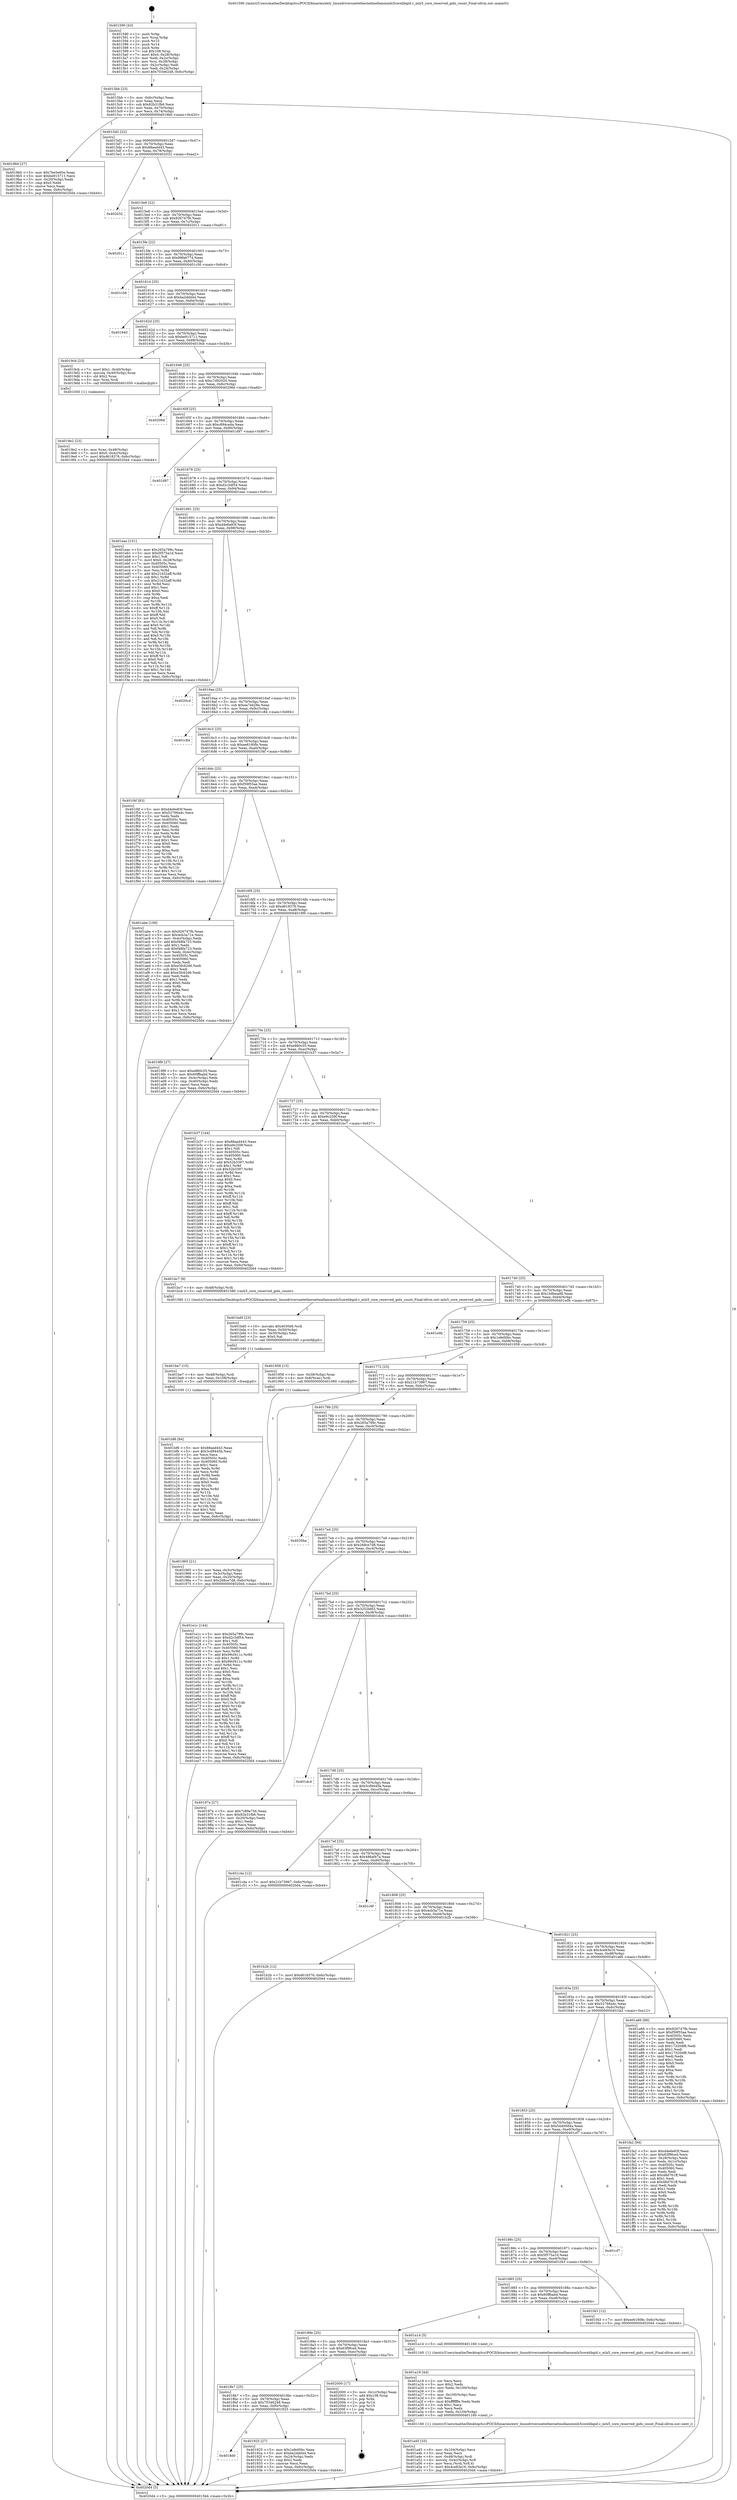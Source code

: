 digraph "0x401590" {
  label = "0x401590 (/mnt/c/Users/mathe/Desktop/tcc/POCII/binaries/extr_linuxdriversnetethernetmellanoxmlx5corelibgid.c_mlx5_core_reserved_gids_count_Final-ollvm.out::main(0))"
  labelloc = "t"
  node[shape=record]

  Entry [label="",width=0.3,height=0.3,shape=circle,fillcolor=black,style=filled]
  "0x4015bb" [label="{
     0x4015bb [23]\l
     | [instrs]\l
     &nbsp;&nbsp;0x4015bb \<+3\>: mov -0x6c(%rbp),%eax\l
     &nbsp;&nbsp;0x4015be \<+2\>: mov %eax,%ecx\l
     &nbsp;&nbsp;0x4015c0 \<+6\>: sub $0x82b31fb6,%ecx\l
     &nbsp;&nbsp;0x4015c6 \<+3\>: mov %eax,-0x70(%rbp)\l
     &nbsp;&nbsp;0x4015c9 \<+3\>: mov %ecx,-0x74(%rbp)\l
     &nbsp;&nbsp;0x4015cc \<+6\>: je 00000000004019b0 \<main+0x420\>\l
  }"]
  "0x4019b0" [label="{
     0x4019b0 [27]\l
     | [instrs]\l
     &nbsp;&nbsp;0x4019b0 \<+5\>: mov $0x7be5e65e,%eax\l
     &nbsp;&nbsp;0x4019b5 \<+5\>: mov $0xbe915711,%ecx\l
     &nbsp;&nbsp;0x4019ba \<+3\>: mov -0x20(%rbp),%edx\l
     &nbsp;&nbsp;0x4019bd \<+3\>: cmp $0x0,%edx\l
     &nbsp;&nbsp;0x4019c0 \<+3\>: cmove %ecx,%eax\l
     &nbsp;&nbsp;0x4019c3 \<+3\>: mov %eax,-0x6c(%rbp)\l
     &nbsp;&nbsp;0x4019c6 \<+5\>: jmp 00000000004020d4 \<main+0xb44\>\l
  }"]
  "0x4015d2" [label="{
     0x4015d2 [22]\l
     | [instrs]\l
     &nbsp;&nbsp;0x4015d2 \<+5\>: jmp 00000000004015d7 \<main+0x47\>\l
     &nbsp;&nbsp;0x4015d7 \<+3\>: mov -0x70(%rbp),%eax\l
     &nbsp;&nbsp;0x4015da \<+5\>: sub $0x88aed443,%eax\l
     &nbsp;&nbsp;0x4015df \<+3\>: mov %eax,-0x78(%rbp)\l
     &nbsp;&nbsp;0x4015e2 \<+6\>: je 0000000000402032 \<main+0xaa2\>\l
  }"]
  Exit [label="",width=0.3,height=0.3,shape=circle,fillcolor=black,style=filled,peripheries=2]
  "0x402032" [label="{
     0x402032\l
  }", style=dashed]
  "0x4015e8" [label="{
     0x4015e8 [22]\l
     | [instrs]\l
     &nbsp;&nbsp;0x4015e8 \<+5\>: jmp 00000000004015ed \<main+0x5d\>\l
     &nbsp;&nbsp;0x4015ed \<+3\>: mov -0x70(%rbp),%eax\l
     &nbsp;&nbsp;0x4015f0 \<+5\>: sub $0x926747fb,%eax\l
     &nbsp;&nbsp;0x4015f5 \<+3\>: mov %eax,-0x7c(%rbp)\l
     &nbsp;&nbsp;0x4015f8 \<+6\>: je 0000000000402011 \<main+0xa81\>\l
  }"]
  "0x401bf6" [label="{
     0x401bf6 [84]\l
     | [instrs]\l
     &nbsp;&nbsp;0x401bf6 \<+5\>: mov $0x88aed443,%eax\l
     &nbsp;&nbsp;0x401bfb \<+5\>: mov $0x3cd9445b,%esi\l
     &nbsp;&nbsp;0x401c00 \<+2\>: xor %ecx,%ecx\l
     &nbsp;&nbsp;0x401c02 \<+7\>: mov 0x40505c,%edx\l
     &nbsp;&nbsp;0x401c09 \<+8\>: mov 0x405060,%r8d\l
     &nbsp;&nbsp;0x401c11 \<+3\>: sub $0x1,%ecx\l
     &nbsp;&nbsp;0x401c14 \<+3\>: mov %edx,%r9d\l
     &nbsp;&nbsp;0x401c17 \<+3\>: add %ecx,%r9d\l
     &nbsp;&nbsp;0x401c1a \<+4\>: imul %r9d,%edx\l
     &nbsp;&nbsp;0x401c1e \<+3\>: and $0x1,%edx\l
     &nbsp;&nbsp;0x401c21 \<+3\>: cmp $0x0,%edx\l
     &nbsp;&nbsp;0x401c24 \<+4\>: sete %r10b\l
     &nbsp;&nbsp;0x401c28 \<+4\>: cmp $0xa,%r8d\l
     &nbsp;&nbsp;0x401c2c \<+4\>: setl %r11b\l
     &nbsp;&nbsp;0x401c30 \<+3\>: mov %r10b,%bl\l
     &nbsp;&nbsp;0x401c33 \<+3\>: and %r11b,%bl\l
     &nbsp;&nbsp;0x401c36 \<+3\>: xor %r11b,%r10b\l
     &nbsp;&nbsp;0x401c39 \<+3\>: or %r10b,%bl\l
     &nbsp;&nbsp;0x401c3c \<+3\>: test $0x1,%bl\l
     &nbsp;&nbsp;0x401c3f \<+3\>: cmovne %esi,%eax\l
     &nbsp;&nbsp;0x401c42 \<+3\>: mov %eax,-0x6c(%rbp)\l
     &nbsp;&nbsp;0x401c45 \<+5\>: jmp 00000000004020d4 \<main+0xb44\>\l
  }"]
  "0x402011" [label="{
     0x402011\l
  }", style=dashed]
  "0x4015fe" [label="{
     0x4015fe [22]\l
     | [instrs]\l
     &nbsp;&nbsp;0x4015fe \<+5\>: jmp 0000000000401603 \<main+0x73\>\l
     &nbsp;&nbsp;0x401603 \<+3\>: mov -0x70(%rbp),%eax\l
     &nbsp;&nbsp;0x401606 \<+5\>: sub $0x99fa6774,%eax\l
     &nbsp;&nbsp;0x40160b \<+3\>: mov %eax,-0x80(%rbp)\l
     &nbsp;&nbsp;0x40160e \<+6\>: je 0000000000401c56 \<main+0x6c6\>\l
  }"]
  "0x401be7" [label="{
     0x401be7 [15]\l
     | [instrs]\l
     &nbsp;&nbsp;0x401be7 \<+4\>: mov -0x48(%rbp),%rdi\l
     &nbsp;&nbsp;0x401beb \<+6\>: mov %eax,-0x108(%rbp)\l
     &nbsp;&nbsp;0x401bf1 \<+5\>: call 0000000000401030 \<free@plt\>\l
     | [calls]\l
     &nbsp;&nbsp;0x401030 \{1\} (unknown)\l
  }"]
  "0x401c56" [label="{
     0x401c56\l
  }", style=dashed]
  "0x401614" [label="{
     0x401614 [25]\l
     | [instrs]\l
     &nbsp;&nbsp;0x401614 \<+5\>: jmp 0000000000401619 \<main+0x89\>\l
     &nbsp;&nbsp;0x401619 \<+3\>: mov -0x70(%rbp),%eax\l
     &nbsp;&nbsp;0x40161c \<+5\>: sub $0xba2ddd44,%eax\l
     &nbsp;&nbsp;0x401621 \<+6\>: mov %eax,-0x84(%rbp)\l
     &nbsp;&nbsp;0x401627 \<+6\>: je 0000000000401940 \<main+0x3b0\>\l
  }"]
  "0x401bd0" [label="{
     0x401bd0 [23]\l
     | [instrs]\l
     &nbsp;&nbsp;0x401bd0 \<+10\>: movabs $0x4030d6,%rdi\l
     &nbsp;&nbsp;0x401bda \<+3\>: mov %eax,-0x50(%rbp)\l
     &nbsp;&nbsp;0x401bdd \<+3\>: mov -0x50(%rbp),%esi\l
     &nbsp;&nbsp;0x401be0 \<+2\>: mov $0x0,%al\l
     &nbsp;&nbsp;0x401be2 \<+5\>: call 0000000000401040 \<printf@plt\>\l
     | [calls]\l
     &nbsp;&nbsp;0x401040 \{1\} (unknown)\l
  }"]
  "0x401940" [label="{
     0x401940\l
  }", style=dashed]
  "0x40162d" [label="{
     0x40162d [25]\l
     | [instrs]\l
     &nbsp;&nbsp;0x40162d \<+5\>: jmp 0000000000401632 \<main+0xa2\>\l
     &nbsp;&nbsp;0x401632 \<+3\>: mov -0x70(%rbp),%eax\l
     &nbsp;&nbsp;0x401635 \<+5\>: sub $0xbe915711,%eax\l
     &nbsp;&nbsp;0x40163a \<+6\>: mov %eax,-0x88(%rbp)\l
     &nbsp;&nbsp;0x401640 \<+6\>: je 00000000004019cb \<main+0x43b\>\l
  }"]
  "0x401a45" [label="{
     0x401a45 [33]\l
     | [instrs]\l
     &nbsp;&nbsp;0x401a45 \<+6\>: mov -0x104(%rbp),%ecx\l
     &nbsp;&nbsp;0x401a4b \<+3\>: imul %eax,%ecx\l
     &nbsp;&nbsp;0x401a4e \<+4\>: mov -0x48(%rbp),%rdi\l
     &nbsp;&nbsp;0x401a52 \<+4\>: movslq -0x4c(%rbp),%r8\l
     &nbsp;&nbsp;0x401a56 \<+4\>: mov %ecx,(%rdi,%r8,4)\l
     &nbsp;&nbsp;0x401a5a \<+7\>: movl $0x4ce83e16,-0x6c(%rbp)\l
     &nbsp;&nbsp;0x401a61 \<+5\>: jmp 00000000004020d4 \<main+0xb44\>\l
  }"]
  "0x4019cb" [label="{
     0x4019cb [23]\l
     | [instrs]\l
     &nbsp;&nbsp;0x4019cb \<+7\>: movl $0x1,-0x40(%rbp)\l
     &nbsp;&nbsp;0x4019d2 \<+4\>: movslq -0x40(%rbp),%rax\l
     &nbsp;&nbsp;0x4019d6 \<+4\>: shl $0x2,%rax\l
     &nbsp;&nbsp;0x4019da \<+3\>: mov %rax,%rdi\l
     &nbsp;&nbsp;0x4019dd \<+5\>: call 0000000000401050 \<malloc@plt\>\l
     | [calls]\l
     &nbsp;&nbsp;0x401050 \{1\} (unknown)\l
  }"]
  "0x401646" [label="{
     0x401646 [25]\l
     | [instrs]\l
     &nbsp;&nbsp;0x401646 \<+5\>: jmp 000000000040164b \<main+0xbb\>\l
     &nbsp;&nbsp;0x40164b \<+3\>: mov -0x70(%rbp),%eax\l
     &nbsp;&nbsp;0x40164e \<+5\>: sub $0xc7d92020,%eax\l
     &nbsp;&nbsp;0x401653 \<+6\>: mov %eax,-0x8c(%rbp)\l
     &nbsp;&nbsp;0x401659 \<+6\>: je 000000000040206d \<main+0xadd\>\l
  }"]
  "0x401a19" [label="{
     0x401a19 [44]\l
     | [instrs]\l
     &nbsp;&nbsp;0x401a19 \<+2\>: xor %ecx,%ecx\l
     &nbsp;&nbsp;0x401a1b \<+5\>: mov $0x2,%edx\l
     &nbsp;&nbsp;0x401a20 \<+6\>: mov %edx,-0x100(%rbp)\l
     &nbsp;&nbsp;0x401a26 \<+1\>: cltd\l
     &nbsp;&nbsp;0x401a27 \<+6\>: mov -0x100(%rbp),%esi\l
     &nbsp;&nbsp;0x401a2d \<+2\>: idiv %esi\l
     &nbsp;&nbsp;0x401a2f \<+6\>: imul $0xfffffffe,%edx,%edx\l
     &nbsp;&nbsp;0x401a35 \<+3\>: sub $0x1,%ecx\l
     &nbsp;&nbsp;0x401a38 \<+2\>: sub %ecx,%edx\l
     &nbsp;&nbsp;0x401a3a \<+6\>: mov %edx,-0x104(%rbp)\l
     &nbsp;&nbsp;0x401a40 \<+5\>: call 0000000000401160 \<next_i\>\l
     | [calls]\l
     &nbsp;&nbsp;0x401160 \{1\} (/mnt/c/Users/mathe/Desktop/tcc/POCII/binaries/extr_linuxdriversnetethernetmellanoxmlx5corelibgid.c_mlx5_core_reserved_gids_count_Final-ollvm.out::next_i)\l
  }"]
  "0x40206d" [label="{
     0x40206d\l
  }", style=dashed]
  "0x40165f" [label="{
     0x40165f [25]\l
     | [instrs]\l
     &nbsp;&nbsp;0x40165f \<+5\>: jmp 0000000000401664 \<main+0xd4\>\l
     &nbsp;&nbsp;0x401664 \<+3\>: mov -0x70(%rbp),%eax\l
     &nbsp;&nbsp;0x401667 \<+5\>: sub $0xc894ca4a,%eax\l
     &nbsp;&nbsp;0x40166c \<+6\>: mov %eax,-0x90(%rbp)\l
     &nbsp;&nbsp;0x401672 \<+6\>: je 0000000000401d97 \<main+0x807\>\l
  }"]
  "0x4019e2" [label="{
     0x4019e2 [23]\l
     | [instrs]\l
     &nbsp;&nbsp;0x4019e2 \<+4\>: mov %rax,-0x48(%rbp)\l
     &nbsp;&nbsp;0x4019e6 \<+7\>: movl $0x0,-0x4c(%rbp)\l
     &nbsp;&nbsp;0x4019ed \<+7\>: movl $0xd618376,-0x6c(%rbp)\l
     &nbsp;&nbsp;0x4019f4 \<+5\>: jmp 00000000004020d4 \<main+0xb44\>\l
  }"]
  "0x401d97" [label="{
     0x401d97\l
  }", style=dashed]
  "0x401678" [label="{
     0x401678 [25]\l
     | [instrs]\l
     &nbsp;&nbsp;0x401678 \<+5\>: jmp 000000000040167d \<main+0xed\>\l
     &nbsp;&nbsp;0x40167d \<+3\>: mov -0x70(%rbp),%eax\l
     &nbsp;&nbsp;0x401680 \<+5\>: sub $0xd2c3df54,%eax\l
     &nbsp;&nbsp;0x401685 \<+6\>: mov %eax,-0x94(%rbp)\l
     &nbsp;&nbsp;0x40168b \<+6\>: je 0000000000401eac \<main+0x91c\>\l
  }"]
  "0x401965" [label="{
     0x401965 [21]\l
     | [instrs]\l
     &nbsp;&nbsp;0x401965 \<+3\>: mov %eax,-0x3c(%rbp)\l
     &nbsp;&nbsp;0x401968 \<+3\>: mov -0x3c(%rbp),%eax\l
     &nbsp;&nbsp;0x40196b \<+3\>: mov %eax,-0x20(%rbp)\l
     &nbsp;&nbsp;0x40196e \<+7\>: movl $0x268ce7d8,-0x6c(%rbp)\l
     &nbsp;&nbsp;0x401975 \<+5\>: jmp 00000000004020d4 \<main+0xb44\>\l
  }"]
  "0x401eac" [label="{
     0x401eac [151]\l
     | [instrs]\l
     &nbsp;&nbsp;0x401eac \<+5\>: mov $0x265a799c,%eax\l
     &nbsp;&nbsp;0x401eb1 \<+5\>: mov $0x5f575a1d,%ecx\l
     &nbsp;&nbsp;0x401eb6 \<+2\>: mov $0x1,%dl\l
     &nbsp;&nbsp;0x401eb8 \<+7\>: movl $0x0,-0x28(%rbp)\l
     &nbsp;&nbsp;0x401ebf \<+7\>: mov 0x40505c,%esi\l
     &nbsp;&nbsp;0x401ec6 \<+7\>: mov 0x405060,%edi\l
     &nbsp;&nbsp;0x401ecd \<+3\>: mov %esi,%r8d\l
     &nbsp;&nbsp;0x401ed0 \<+7\>: add $0x21d32aff,%r8d\l
     &nbsp;&nbsp;0x401ed7 \<+4\>: sub $0x1,%r8d\l
     &nbsp;&nbsp;0x401edb \<+7\>: sub $0x21d32aff,%r8d\l
     &nbsp;&nbsp;0x401ee2 \<+4\>: imul %r8d,%esi\l
     &nbsp;&nbsp;0x401ee6 \<+3\>: and $0x1,%esi\l
     &nbsp;&nbsp;0x401ee9 \<+3\>: cmp $0x0,%esi\l
     &nbsp;&nbsp;0x401eec \<+4\>: sete %r9b\l
     &nbsp;&nbsp;0x401ef0 \<+3\>: cmp $0xa,%edi\l
     &nbsp;&nbsp;0x401ef3 \<+4\>: setl %r10b\l
     &nbsp;&nbsp;0x401ef7 \<+3\>: mov %r9b,%r11b\l
     &nbsp;&nbsp;0x401efa \<+4\>: xor $0xff,%r11b\l
     &nbsp;&nbsp;0x401efe \<+3\>: mov %r10b,%bl\l
     &nbsp;&nbsp;0x401f01 \<+3\>: xor $0xff,%bl\l
     &nbsp;&nbsp;0x401f04 \<+3\>: xor $0x0,%dl\l
     &nbsp;&nbsp;0x401f07 \<+3\>: mov %r11b,%r14b\l
     &nbsp;&nbsp;0x401f0a \<+4\>: and $0x0,%r14b\l
     &nbsp;&nbsp;0x401f0e \<+3\>: and %dl,%r9b\l
     &nbsp;&nbsp;0x401f11 \<+3\>: mov %bl,%r15b\l
     &nbsp;&nbsp;0x401f14 \<+4\>: and $0x0,%r15b\l
     &nbsp;&nbsp;0x401f18 \<+3\>: and %dl,%r10b\l
     &nbsp;&nbsp;0x401f1b \<+3\>: or %r9b,%r14b\l
     &nbsp;&nbsp;0x401f1e \<+3\>: or %r10b,%r15b\l
     &nbsp;&nbsp;0x401f21 \<+3\>: xor %r15b,%r14b\l
     &nbsp;&nbsp;0x401f24 \<+3\>: or %bl,%r11b\l
     &nbsp;&nbsp;0x401f27 \<+4\>: xor $0xff,%r11b\l
     &nbsp;&nbsp;0x401f2b \<+3\>: or $0x0,%dl\l
     &nbsp;&nbsp;0x401f2e \<+3\>: and %dl,%r11b\l
     &nbsp;&nbsp;0x401f31 \<+3\>: or %r11b,%r14b\l
     &nbsp;&nbsp;0x401f34 \<+4\>: test $0x1,%r14b\l
     &nbsp;&nbsp;0x401f38 \<+3\>: cmovne %ecx,%eax\l
     &nbsp;&nbsp;0x401f3b \<+3\>: mov %eax,-0x6c(%rbp)\l
     &nbsp;&nbsp;0x401f3e \<+5\>: jmp 00000000004020d4 \<main+0xb44\>\l
  }"]
  "0x401691" [label="{
     0x401691 [25]\l
     | [instrs]\l
     &nbsp;&nbsp;0x401691 \<+5\>: jmp 0000000000401696 \<main+0x106\>\l
     &nbsp;&nbsp;0x401696 \<+3\>: mov -0x70(%rbp),%eax\l
     &nbsp;&nbsp;0x401699 \<+5\>: sub $0xd4e6e83f,%eax\l
     &nbsp;&nbsp;0x40169e \<+6\>: mov %eax,-0x98(%rbp)\l
     &nbsp;&nbsp;0x4016a4 \<+6\>: je 00000000004020cd \<main+0xb3d\>\l
  }"]
  "0x401590" [label="{
     0x401590 [43]\l
     | [instrs]\l
     &nbsp;&nbsp;0x401590 \<+1\>: push %rbp\l
     &nbsp;&nbsp;0x401591 \<+3\>: mov %rsp,%rbp\l
     &nbsp;&nbsp;0x401594 \<+2\>: push %r15\l
     &nbsp;&nbsp;0x401596 \<+2\>: push %r14\l
     &nbsp;&nbsp;0x401598 \<+1\>: push %rbx\l
     &nbsp;&nbsp;0x401599 \<+7\>: sub $0x108,%rsp\l
     &nbsp;&nbsp;0x4015a0 \<+7\>: movl $0x0,-0x28(%rbp)\l
     &nbsp;&nbsp;0x4015a7 \<+3\>: mov %edi,-0x2c(%rbp)\l
     &nbsp;&nbsp;0x4015aa \<+4\>: mov %rsi,-0x38(%rbp)\l
     &nbsp;&nbsp;0x4015ae \<+3\>: mov -0x2c(%rbp),%edi\l
     &nbsp;&nbsp;0x4015b1 \<+3\>: mov %edi,-0x24(%rbp)\l
     &nbsp;&nbsp;0x4015b4 \<+7\>: movl $0x70346248,-0x6c(%rbp)\l
  }"]
  "0x4020cd" [label="{
     0x4020cd\l
  }", style=dashed]
  "0x4016aa" [label="{
     0x4016aa [25]\l
     | [instrs]\l
     &nbsp;&nbsp;0x4016aa \<+5\>: jmp 00000000004016af \<main+0x11f\>\l
     &nbsp;&nbsp;0x4016af \<+3\>: mov -0x70(%rbp),%eax\l
     &nbsp;&nbsp;0x4016b2 \<+5\>: sub $0xea7eb28e,%eax\l
     &nbsp;&nbsp;0x4016b7 \<+6\>: mov %eax,-0x9c(%rbp)\l
     &nbsp;&nbsp;0x4016bd \<+6\>: je 0000000000401c84 \<main+0x6f4\>\l
  }"]
  "0x4020d4" [label="{
     0x4020d4 [5]\l
     | [instrs]\l
     &nbsp;&nbsp;0x4020d4 \<+5\>: jmp 00000000004015bb \<main+0x2b\>\l
  }"]
  "0x401c84" [label="{
     0x401c84\l
  }", style=dashed]
  "0x4016c3" [label="{
     0x4016c3 [25]\l
     | [instrs]\l
     &nbsp;&nbsp;0x4016c3 \<+5\>: jmp 00000000004016c8 \<main+0x138\>\l
     &nbsp;&nbsp;0x4016c8 \<+3\>: mov -0x70(%rbp),%eax\l
     &nbsp;&nbsp;0x4016cb \<+5\>: sub $0xee6180fe,%eax\l
     &nbsp;&nbsp;0x4016d0 \<+6\>: mov %eax,-0xa0(%rbp)\l
     &nbsp;&nbsp;0x4016d6 \<+6\>: je 0000000000401f4f \<main+0x9bf\>\l
  }"]
  "0x4018d0" [label="{
     0x4018d0\l
  }", style=dashed]
  "0x401f4f" [label="{
     0x401f4f [83]\l
     | [instrs]\l
     &nbsp;&nbsp;0x401f4f \<+5\>: mov $0xd4e6e83f,%eax\l
     &nbsp;&nbsp;0x401f54 \<+5\>: mov $0x52766a4c,%ecx\l
     &nbsp;&nbsp;0x401f59 \<+2\>: xor %edx,%edx\l
     &nbsp;&nbsp;0x401f5b \<+7\>: mov 0x40505c,%esi\l
     &nbsp;&nbsp;0x401f62 \<+7\>: mov 0x405060,%edi\l
     &nbsp;&nbsp;0x401f69 \<+3\>: sub $0x1,%edx\l
     &nbsp;&nbsp;0x401f6c \<+3\>: mov %esi,%r8d\l
     &nbsp;&nbsp;0x401f6f \<+3\>: add %edx,%r8d\l
     &nbsp;&nbsp;0x401f72 \<+4\>: imul %r8d,%esi\l
     &nbsp;&nbsp;0x401f76 \<+3\>: and $0x1,%esi\l
     &nbsp;&nbsp;0x401f79 \<+3\>: cmp $0x0,%esi\l
     &nbsp;&nbsp;0x401f7c \<+4\>: sete %r9b\l
     &nbsp;&nbsp;0x401f80 \<+3\>: cmp $0xa,%edi\l
     &nbsp;&nbsp;0x401f83 \<+4\>: setl %r10b\l
     &nbsp;&nbsp;0x401f87 \<+3\>: mov %r9b,%r11b\l
     &nbsp;&nbsp;0x401f8a \<+3\>: and %r10b,%r11b\l
     &nbsp;&nbsp;0x401f8d \<+3\>: xor %r10b,%r9b\l
     &nbsp;&nbsp;0x401f90 \<+3\>: or %r9b,%r11b\l
     &nbsp;&nbsp;0x401f93 \<+4\>: test $0x1,%r11b\l
     &nbsp;&nbsp;0x401f97 \<+3\>: cmovne %ecx,%eax\l
     &nbsp;&nbsp;0x401f9a \<+3\>: mov %eax,-0x6c(%rbp)\l
     &nbsp;&nbsp;0x401f9d \<+5\>: jmp 00000000004020d4 \<main+0xb44\>\l
  }"]
  "0x4016dc" [label="{
     0x4016dc [25]\l
     | [instrs]\l
     &nbsp;&nbsp;0x4016dc \<+5\>: jmp 00000000004016e1 \<main+0x151\>\l
     &nbsp;&nbsp;0x4016e1 \<+3\>: mov -0x70(%rbp),%eax\l
     &nbsp;&nbsp;0x4016e4 \<+5\>: sub $0xf59f55ae,%eax\l
     &nbsp;&nbsp;0x4016e9 \<+6\>: mov %eax,-0xa4(%rbp)\l
     &nbsp;&nbsp;0x4016ef \<+6\>: je 0000000000401abe \<main+0x52e\>\l
  }"]
  "0x401925" [label="{
     0x401925 [27]\l
     | [instrs]\l
     &nbsp;&nbsp;0x401925 \<+5\>: mov $0x1efe00bc,%eax\l
     &nbsp;&nbsp;0x40192a \<+5\>: mov $0xba2ddd44,%ecx\l
     &nbsp;&nbsp;0x40192f \<+3\>: mov -0x24(%rbp),%edx\l
     &nbsp;&nbsp;0x401932 \<+3\>: cmp $0x2,%edx\l
     &nbsp;&nbsp;0x401935 \<+3\>: cmovne %ecx,%eax\l
     &nbsp;&nbsp;0x401938 \<+3\>: mov %eax,-0x6c(%rbp)\l
     &nbsp;&nbsp;0x40193b \<+5\>: jmp 00000000004020d4 \<main+0xb44\>\l
  }"]
  "0x401abe" [label="{
     0x401abe [109]\l
     | [instrs]\l
     &nbsp;&nbsp;0x401abe \<+5\>: mov $0x926747fb,%eax\l
     &nbsp;&nbsp;0x401ac3 \<+5\>: mov $0x4cb3a71e,%ecx\l
     &nbsp;&nbsp;0x401ac8 \<+3\>: mov -0x4c(%rbp),%edx\l
     &nbsp;&nbsp;0x401acb \<+6\>: add $0xf48fa723,%edx\l
     &nbsp;&nbsp;0x401ad1 \<+3\>: add $0x1,%edx\l
     &nbsp;&nbsp;0x401ad4 \<+6\>: sub $0xf48fa723,%edx\l
     &nbsp;&nbsp;0x401ada \<+3\>: mov %edx,-0x4c(%rbp)\l
     &nbsp;&nbsp;0x401add \<+7\>: mov 0x40505c,%edx\l
     &nbsp;&nbsp;0x401ae4 \<+7\>: mov 0x405060,%esi\l
     &nbsp;&nbsp;0x401aeb \<+2\>: mov %edx,%edi\l
     &nbsp;&nbsp;0x401aed \<+6\>: sub $0xe3fc62d6,%edi\l
     &nbsp;&nbsp;0x401af3 \<+3\>: sub $0x1,%edi\l
     &nbsp;&nbsp;0x401af6 \<+6\>: add $0xe3fc62d6,%edi\l
     &nbsp;&nbsp;0x401afc \<+3\>: imul %edi,%edx\l
     &nbsp;&nbsp;0x401aff \<+3\>: and $0x1,%edx\l
     &nbsp;&nbsp;0x401b02 \<+3\>: cmp $0x0,%edx\l
     &nbsp;&nbsp;0x401b05 \<+4\>: sete %r8b\l
     &nbsp;&nbsp;0x401b09 \<+3\>: cmp $0xa,%esi\l
     &nbsp;&nbsp;0x401b0c \<+4\>: setl %r9b\l
     &nbsp;&nbsp;0x401b10 \<+3\>: mov %r8b,%r10b\l
     &nbsp;&nbsp;0x401b13 \<+3\>: and %r9b,%r10b\l
     &nbsp;&nbsp;0x401b16 \<+3\>: xor %r9b,%r8b\l
     &nbsp;&nbsp;0x401b19 \<+3\>: or %r8b,%r10b\l
     &nbsp;&nbsp;0x401b1c \<+4\>: test $0x1,%r10b\l
     &nbsp;&nbsp;0x401b20 \<+3\>: cmovne %ecx,%eax\l
     &nbsp;&nbsp;0x401b23 \<+3\>: mov %eax,-0x6c(%rbp)\l
     &nbsp;&nbsp;0x401b26 \<+5\>: jmp 00000000004020d4 \<main+0xb44\>\l
  }"]
  "0x4016f5" [label="{
     0x4016f5 [25]\l
     | [instrs]\l
     &nbsp;&nbsp;0x4016f5 \<+5\>: jmp 00000000004016fa \<main+0x16a\>\l
     &nbsp;&nbsp;0x4016fa \<+3\>: mov -0x70(%rbp),%eax\l
     &nbsp;&nbsp;0x4016fd \<+5\>: sub $0xd618376,%eax\l
     &nbsp;&nbsp;0x401702 \<+6\>: mov %eax,-0xa8(%rbp)\l
     &nbsp;&nbsp;0x401708 \<+6\>: je 00000000004019f9 \<main+0x469\>\l
  }"]
  "0x4018b7" [label="{
     0x4018b7 [25]\l
     | [instrs]\l
     &nbsp;&nbsp;0x4018b7 \<+5\>: jmp 00000000004018bc \<main+0x32c\>\l
     &nbsp;&nbsp;0x4018bc \<+3\>: mov -0x70(%rbp),%eax\l
     &nbsp;&nbsp;0x4018bf \<+5\>: sub $0x70346248,%eax\l
     &nbsp;&nbsp;0x4018c4 \<+6\>: mov %eax,-0xf0(%rbp)\l
     &nbsp;&nbsp;0x4018ca \<+6\>: je 0000000000401925 \<main+0x395\>\l
  }"]
  "0x4019f9" [label="{
     0x4019f9 [27]\l
     | [instrs]\l
     &nbsp;&nbsp;0x4019f9 \<+5\>: mov $0xe880c55,%eax\l
     &nbsp;&nbsp;0x4019fe \<+5\>: mov $0x60ffbabd,%ecx\l
     &nbsp;&nbsp;0x401a03 \<+3\>: mov -0x4c(%rbp),%edx\l
     &nbsp;&nbsp;0x401a06 \<+3\>: cmp -0x40(%rbp),%edx\l
     &nbsp;&nbsp;0x401a09 \<+3\>: cmovl %ecx,%eax\l
     &nbsp;&nbsp;0x401a0c \<+3\>: mov %eax,-0x6c(%rbp)\l
     &nbsp;&nbsp;0x401a0f \<+5\>: jmp 00000000004020d4 \<main+0xb44\>\l
  }"]
  "0x40170e" [label="{
     0x40170e [25]\l
     | [instrs]\l
     &nbsp;&nbsp;0x40170e \<+5\>: jmp 0000000000401713 \<main+0x183\>\l
     &nbsp;&nbsp;0x401713 \<+3\>: mov -0x70(%rbp),%eax\l
     &nbsp;&nbsp;0x401716 \<+5\>: sub $0xe880c55,%eax\l
     &nbsp;&nbsp;0x40171b \<+6\>: mov %eax,-0xac(%rbp)\l
     &nbsp;&nbsp;0x401721 \<+6\>: je 0000000000401b37 \<main+0x5a7\>\l
  }"]
  "0x402000" [label="{
     0x402000 [17]\l
     | [instrs]\l
     &nbsp;&nbsp;0x402000 \<+3\>: mov -0x1c(%rbp),%eax\l
     &nbsp;&nbsp;0x402003 \<+7\>: add $0x108,%rsp\l
     &nbsp;&nbsp;0x40200a \<+1\>: pop %rbx\l
     &nbsp;&nbsp;0x40200b \<+2\>: pop %r14\l
     &nbsp;&nbsp;0x40200d \<+2\>: pop %r15\l
     &nbsp;&nbsp;0x40200f \<+1\>: pop %rbp\l
     &nbsp;&nbsp;0x402010 \<+1\>: ret\l
  }"]
  "0x401b37" [label="{
     0x401b37 [144]\l
     | [instrs]\l
     &nbsp;&nbsp;0x401b37 \<+5\>: mov $0x88aed443,%eax\l
     &nbsp;&nbsp;0x401b3c \<+5\>: mov $0xe9c259f,%ecx\l
     &nbsp;&nbsp;0x401b41 \<+2\>: mov $0x1,%dl\l
     &nbsp;&nbsp;0x401b43 \<+7\>: mov 0x40505c,%esi\l
     &nbsp;&nbsp;0x401b4a \<+7\>: mov 0x405060,%edi\l
     &nbsp;&nbsp;0x401b51 \<+3\>: mov %esi,%r8d\l
     &nbsp;&nbsp;0x401b54 \<+7\>: add $0x52b3397,%r8d\l
     &nbsp;&nbsp;0x401b5b \<+4\>: sub $0x1,%r8d\l
     &nbsp;&nbsp;0x401b5f \<+7\>: sub $0x52b3397,%r8d\l
     &nbsp;&nbsp;0x401b66 \<+4\>: imul %r8d,%esi\l
     &nbsp;&nbsp;0x401b6a \<+3\>: and $0x1,%esi\l
     &nbsp;&nbsp;0x401b6d \<+3\>: cmp $0x0,%esi\l
     &nbsp;&nbsp;0x401b70 \<+4\>: sete %r9b\l
     &nbsp;&nbsp;0x401b74 \<+3\>: cmp $0xa,%edi\l
     &nbsp;&nbsp;0x401b77 \<+4\>: setl %r10b\l
     &nbsp;&nbsp;0x401b7b \<+3\>: mov %r9b,%r11b\l
     &nbsp;&nbsp;0x401b7e \<+4\>: xor $0xff,%r11b\l
     &nbsp;&nbsp;0x401b82 \<+3\>: mov %r10b,%bl\l
     &nbsp;&nbsp;0x401b85 \<+3\>: xor $0xff,%bl\l
     &nbsp;&nbsp;0x401b88 \<+3\>: xor $0x1,%dl\l
     &nbsp;&nbsp;0x401b8b \<+3\>: mov %r11b,%r14b\l
     &nbsp;&nbsp;0x401b8e \<+4\>: and $0xff,%r14b\l
     &nbsp;&nbsp;0x401b92 \<+3\>: and %dl,%r9b\l
     &nbsp;&nbsp;0x401b95 \<+3\>: mov %bl,%r15b\l
     &nbsp;&nbsp;0x401b98 \<+4\>: and $0xff,%r15b\l
     &nbsp;&nbsp;0x401b9c \<+3\>: and %dl,%r10b\l
     &nbsp;&nbsp;0x401b9f \<+3\>: or %r9b,%r14b\l
     &nbsp;&nbsp;0x401ba2 \<+3\>: or %r10b,%r15b\l
     &nbsp;&nbsp;0x401ba5 \<+3\>: xor %r15b,%r14b\l
     &nbsp;&nbsp;0x401ba8 \<+3\>: or %bl,%r11b\l
     &nbsp;&nbsp;0x401bab \<+4\>: xor $0xff,%r11b\l
     &nbsp;&nbsp;0x401baf \<+3\>: or $0x1,%dl\l
     &nbsp;&nbsp;0x401bb2 \<+3\>: and %dl,%r11b\l
     &nbsp;&nbsp;0x401bb5 \<+3\>: or %r11b,%r14b\l
     &nbsp;&nbsp;0x401bb8 \<+4\>: test $0x1,%r14b\l
     &nbsp;&nbsp;0x401bbc \<+3\>: cmovne %ecx,%eax\l
     &nbsp;&nbsp;0x401bbf \<+3\>: mov %eax,-0x6c(%rbp)\l
     &nbsp;&nbsp;0x401bc2 \<+5\>: jmp 00000000004020d4 \<main+0xb44\>\l
  }"]
  "0x401727" [label="{
     0x401727 [25]\l
     | [instrs]\l
     &nbsp;&nbsp;0x401727 \<+5\>: jmp 000000000040172c \<main+0x19c\>\l
     &nbsp;&nbsp;0x40172c \<+3\>: mov -0x70(%rbp),%eax\l
     &nbsp;&nbsp;0x40172f \<+5\>: sub $0xe9c259f,%eax\l
     &nbsp;&nbsp;0x401734 \<+6\>: mov %eax,-0xb0(%rbp)\l
     &nbsp;&nbsp;0x40173a \<+6\>: je 0000000000401bc7 \<main+0x637\>\l
  }"]
  "0x40189e" [label="{
     0x40189e [25]\l
     | [instrs]\l
     &nbsp;&nbsp;0x40189e \<+5\>: jmp 00000000004018a3 \<main+0x313\>\l
     &nbsp;&nbsp;0x4018a3 \<+3\>: mov -0x70(%rbp),%eax\l
     &nbsp;&nbsp;0x4018a6 \<+5\>: sub $0x63f9fced,%eax\l
     &nbsp;&nbsp;0x4018ab \<+6\>: mov %eax,-0xec(%rbp)\l
     &nbsp;&nbsp;0x4018b1 \<+6\>: je 0000000000402000 \<main+0xa70\>\l
  }"]
  "0x401bc7" [label="{
     0x401bc7 [9]\l
     | [instrs]\l
     &nbsp;&nbsp;0x401bc7 \<+4\>: mov -0x48(%rbp),%rdi\l
     &nbsp;&nbsp;0x401bcb \<+5\>: call 0000000000401580 \<mlx5_core_reserved_gids_count\>\l
     | [calls]\l
     &nbsp;&nbsp;0x401580 \{1\} (/mnt/c/Users/mathe/Desktop/tcc/POCII/binaries/extr_linuxdriversnetethernetmellanoxmlx5corelibgid.c_mlx5_core_reserved_gids_count_Final-ollvm.out::mlx5_core_reserved_gids_count)\l
  }"]
  "0x401740" [label="{
     0x401740 [25]\l
     | [instrs]\l
     &nbsp;&nbsp;0x401740 \<+5\>: jmp 0000000000401745 \<main+0x1b5\>\l
     &nbsp;&nbsp;0x401745 \<+3\>: mov -0x70(%rbp),%eax\l
     &nbsp;&nbsp;0x401748 \<+5\>: sub $0x1b8bead8,%eax\l
     &nbsp;&nbsp;0x40174d \<+6\>: mov %eax,-0xb4(%rbp)\l
     &nbsp;&nbsp;0x401753 \<+6\>: je 0000000000401e0b \<main+0x87b\>\l
  }"]
  "0x401a14" [label="{
     0x401a14 [5]\l
     | [instrs]\l
     &nbsp;&nbsp;0x401a14 \<+5\>: call 0000000000401160 \<next_i\>\l
     | [calls]\l
     &nbsp;&nbsp;0x401160 \{1\} (/mnt/c/Users/mathe/Desktop/tcc/POCII/binaries/extr_linuxdriversnetethernetmellanoxmlx5corelibgid.c_mlx5_core_reserved_gids_count_Final-ollvm.out::next_i)\l
  }"]
  "0x401e0b" [label="{
     0x401e0b\l
  }", style=dashed]
  "0x401759" [label="{
     0x401759 [25]\l
     | [instrs]\l
     &nbsp;&nbsp;0x401759 \<+5\>: jmp 000000000040175e \<main+0x1ce\>\l
     &nbsp;&nbsp;0x40175e \<+3\>: mov -0x70(%rbp),%eax\l
     &nbsp;&nbsp;0x401761 \<+5\>: sub $0x1efe00bc,%eax\l
     &nbsp;&nbsp;0x401766 \<+6\>: mov %eax,-0xb8(%rbp)\l
     &nbsp;&nbsp;0x40176c \<+6\>: je 0000000000401958 \<main+0x3c8\>\l
  }"]
  "0x401885" [label="{
     0x401885 [25]\l
     | [instrs]\l
     &nbsp;&nbsp;0x401885 \<+5\>: jmp 000000000040188a \<main+0x2fa\>\l
     &nbsp;&nbsp;0x40188a \<+3\>: mov -0x70(%rbp),%eax\l
     &nbsp;&nbsp;0x40188d \<+5\>: sub $0x60ffbabd,%eax\l
     &nbsp;&nbsp;0x401892 \<+6\>: mov %eax,-0xe8(%rbp)\l
     &nbsp;&nbsp;0x401898 \<+6\>: je 0000000000401a14 \<main+0x484\>\l
  }"]
  "0x401958" [label="{
     0x401958 [13]\l
     | [instrs]\l
     &nbsp;&nbsp;0x401958 \<+4\>: mov -0x38(%rbp),%rax\l
     &nbsp;&nbsp;0x40195c \<+4\>: mov 0x8(%rax),%rdi\l
     &nbsp;&nbsp;0x401960 \<+5\>: call 0000000000401060 \<atoi@plt\>\l
     | [calls]\l
     &nbsp;&nbsp;0x401060 \{1\} (unknown)\l
  }"]
  "0x401772" [label="{
     0x401772 [25]\l
     | [instrs]\l
     &nbsp;&nbsp;0x401772 \<+5\>: jmp 0000000000401777 \<main+0x1e7\>\l
     &nbsp;&nbsp;0x401777 \<+3\>: mov -0x70(%rbp),%eax\l
     &nbsp;&nbsp;0x40177a \<+5\>: sub $0x21b73967,%eax\l
     &nbsp;&nbsp;0x40177f \<+6\>: mov %eax,-0xbc(%rbp)\l
     &nbsp;&nbsp;0x401785 \<+6\>: je 0000000000401e1c \<main+0x88c\>\l
  }"]
  "0x401f43" [label="{
     0x401f43 [12]\l
     | [instrs]\l
     &nbsp;&nbsp;0x401f43 \<+7\>: movl $0xee6180fe,-0x6c(%rbp)\l
     &nbsp;&nbsp;0x401f4a \<+5\>: jmp 00000000004020d4 \<main+0xb44\>\l
  }"]
  "0x401e1c" [label="{
     0x401e1c [144]\l
     | [instrs]\l
     &nbsp;&nbsp;0x401e1c \<+5\>: mov $0x265a799c,%eax\l
     &nbsp;&nbsp;0x401e21 \<+5\>: mov $0xd2c3df54,%ecx\l
     &nbsp;&nbsp;0x401e26 \<+2\>: mov $0x1,%dl\l
     &nbsp;&nbsp;0x401e28 \<+7\>: mov 0x40505c,%esi\l
     &nbsp;&nbsp;0x401e2f \<+7\>: mov 0x405060,%edi\l
     &nbsp;&nbsp;0x401e36 \<+3\>: mov %esi,%r8d\l
     &nbsp;&nbsp;0x401e39 \<+7\>: add $0x99cf411c,%r8d\l
     &nbsp;&nbsp;0x401e40 \<+4\>: sub $0x1,%r8d\l
     &nbsp;&nbsp;0x401e44 \<+7\>: sub $0x99cf411c,%r8d\l
     &nbsp;&nbsp;0x401e4b \<+4\>: imul %r8d,%esi\l
     &nbsp;&nbsp;0x401e4f \<+3\>: and $0x1,%esi\l
     &nbsp;&nbsp;0x401e52 \<+3\>: cmp $0x0,%esi\l
     &nbsp;&nbsp;0x401e55 \<+4\>: sete %r9b\l
     &nbsp;&nbsp;0x401e59 \<+3\>: cmp $0xa,%edi\l
     &nbsp;&nbsp;0x401e5c \<+4\>: setl %r10b\l
     &nbsp;&nbsp;0x401e60 \<+3\>: mov %r9b,%r11b\l
     &nbsp;&nbsp;0x401e63 \<+4\>: xor $0xff,%r11b\l
     &nbsp;&nbsp;0x401e67 \<+3\>: mov %r10b,%bl\l
     &nbsp;&nbsp;0x401e6a \<+3\>: xor $0xff,%bl\l
     &nbsp;&nbsp;0x401e6d \<+3\>: xor $0x0,%dl\l
     &nbsp;&nbsp;0x401e70 \<+3\>: mov %r11b,%r14b\l
     &nbsp;&nbsp;0x401e73 \<+4\>: and $0x0,%r14b\l
     &nbsp;&nbsp;0x401e77 \<+3\>: and %dl,%r9b\l
     &nbsp;&nbsp;0x401e7a \<+3\>: mov %bl,%r15b\l
     &nbsp;&nbsp;0x401e7d \<+4\>: and $0x0,%r15b\l
     &nbsp;&nbsp;0x401e81 \<+3\>: and %dl,%r10b\l
     &nbsp;&nbsp;0x401e84 \<+3\>: or %r9b,%r14b\l
     &nbsp;&nbsp;0x401e87 \<+3\>: or %r10b,%r15b\l
     &nbsp;&nbsp;0x401e8a \<+3\>: xor %r15b,%r14b\l
     &nbsp;&nbsp;0x401e8d \<+3\>: or %bl,%r11b\l
     &nbsp;&nbsp;0x401e90 \<+4\>: xor $0xff,%r11b\l
     &nbsp;&nbsp;0x401e94 \<+3\>: or $0x0,%dl\l
     &nbsp;&nbsp;0x401e97 \<+3\>: and %dl,%r11b\l
     &nbsp;&nbsp;0x401e9a \<+3\>: or %r11b,%r14b\l
     &nbsp;&nbsp;0x401e9d \<+4\>: test $0x1,%r14b\l
     &nbsp;&nbsp;0x401ea1 \<+3\>: cmovne %ecx,%eax\l
     &nbsp;&nbsp;0x401ea4 \<+3\>: mov %eax,-0x6c(%rbp)\l
     &nbsp;&nbsp;0x401ea7 \<+5\>: jmp 00000000004020d4 \<main+0xb44\>\l
  }"]
  "0x40178b" [label="{
     0x40178b [25]\l
     | [instrs]\l
     &nbsp;&nbsp;0x40178b \<+5\>: jmp 0000000000401790 \<main+0x200\>\l
     &nbsp;&nbsp;0x401790 \<+3\>: mov -0x70(%rbp),%eax\l
     &nbsp;&nbsp;0x401793 \<+5\>: sub $0x265a799c,%eax\l
     &nbsp;&nbsp;0x401798 \<+6\>: mov %eax,-0xc0(%rbp)\l
     &nbsp;&nbsp;0x40179e \<+6\>: je 00000000004020ba \<main+0xb2a\>\l
  }"]
  "0x40186c" [label="{
     0x40186c [25]\l
     | [instrs]\l
     &nbsp;&nbsp;0x40186c \<+5\>: jmp 0000000000401871 \<main+0x2e1\>\l
     &nbsp;&nbsp;0x401871 \<+3\>: mov -0x70(%rbp),%eax\l
     &nbsp;&nbsp;0x401874 \<+5\>: sub $0x5f575a1d,%eax\l
     &nbsp;&nbsp;0x401879 \<+6\>: mov %eax,-0xe4(%rbp)\l
     &nbsp;&nbsp;0x40187f \<+6\>: je 0000000000401f43 \<main+0x9b3\>\l
  }"]
  "0x4020ba" [label="{
     0x4020ba\l
  }", style=dashed]
  "0x4017a4" [label="{
     0x4017a4 [25]\l
     | [instrs]\l
     &nbsp;&nbsp;0x4017a4 \<+5\>: jmp 00000000004017a9 \<main+0x219\>\l
     &nbsp;&nbsp;0x4017a9 \<+3\>: mov -0x70(%rbp),%eax\l
     &nbsp;&nbsp;0x4017ac \<+5\>: sub $0x268ce7d8,%eax\l
     &nbsp;&nbsp;0x4017b1 \<+6\>: mov %eax,-0xc4(%rbp)\l
     &nbsp;&nbsp;0x4017b7 \<+6\>: je 000000000040197a \<main+0x3ea\>\l
  }"]
  "0x401cf7" [label="{
     0x401cf7\l
  }", style=dashed]
  "0x40197a" [label="{
     0x40197a [27]\l
     | [instrs]\l
     &nbsp;&nbsp;0x40197a \<+5\>: mov $0x7c89e756,%eax\l
     &nbsp;&nbsp;0x40197f \<+5\>: mov $0x82b31fb6,%ecx\l
     &nbsp;&nbsp;0x401984 \<+3\>: mov -0x20(%rbp),%edx\l
     &nbsp;&nbsp;0x401987 \<+3\>: cmp $0x1,%edx\l
     &nbsp;&nbsp;0x40198a \<+3\>: cmovl %ecx,%eax\l
     &nbsp;&nbsp;0x40198d \<+3\>: mov %eax,-0x6c(%rbp)\l
     &nbsp;&nbsp;0x401990 \<+5\>: jmp 00000000004020d4 \<main+0xb44\>\l
  }"]
  "0x4017bd" [label="{
     0x4017bd [25]\l
     | [instrs]\l
     &nbsp;&nbsp;0x4017bd \<+5\>: jmp 00000000004017c2 \<main+0x232\>\l
     &nbsp;&nbsp;0x4017c2 \<+3\>: mov -0x70(%rbp),%eax\l
     &nbsp;&nbsp;0x4017c5 \<+5\>: sub $0x3252bfd3,%eax\l
     &nbsp;&nbsp;0x4017ca \<+6\>: mov %eax,-0xc8(%rbp)\l
     &nbsp;&nbsp;0x4017d0 \<+6\>: je 0000000000401dc4 \<main+0x834\>\l
  }"]
  "0x401853" [label="{
     0x401853 [25]\l
     | [instrs]\l
     &nbsp;&nbsp;0x401853 \<+5\>: jmp 0000000000401858 \<main+0x2c8\>\l
     &nbsp;&nbsp;0x401858 \<+3\>: mov -0x70(%rbp),%eax\l
     &nbsp;&nbsp;0x40185b \<+5\>: sub $0x54400d4a,%eax\l
     &nbsp;&nbsp;0x401860 \<+6\>: mov %eax,-0xe0(%rbp)\l
     &nbsp;&nbsp;0x401866 \<+6\>: je 0000000000401cf7 \<main+0x767\>\l
  }"]
  "0x401dc4" [label="{
     0x401dc4\l
  }", style=dashed]
  "0x4017d6" [label="{
     0x4017d6 [25]\l
     | [instrs]\l
     &nbsp;&nbsp;0x4017d6 \<+5\>: jmp 00000000004017db \<main+0x24b\>\l
     &nbsp;&nbsp;0x4017db \<+3\>: mov -0x70(%rbp),%eax\l
     &nbsp;&nbsp;0x4017de \<+5\>: sub $0x3cd9445b,%eax\l
     &nbsp;&nbsp;0x4017e3 \<+6\>: mov %eax,-0xcc(%rbp)\l
     &nbsp;&nbsp;0x4017e9 \<+6\>: je 0000000000401c4a \<main+0x6ba\>\l
  }"]
  "0x401fa2" [label="{
     0x401fa2 [94]\l
     | [instrs]\l
     &nbsp;&nbsp;0x401fa2 \<+5\>: mov $0xd4e6e83f,%eax\l
     &nbsp;&nbsp;0x401fa7 \<+5\>: mov $0x63f9fced,%ecx\l
     &nbsp;&nbsp;0x401fac \<+3\>: mov -0x28(%rbp),%edx\l
     &nbsp;&nbsp;0x401faf \<+3\>: mov %edx,-0x1c(%rbp)\l
     &nbsp;&nbsp;0x401fb2 \<+7\>: mov 0x40505c,%edx\l
     &nbsp;&nbsp;0x401fb9 \<+7\>: mov 0x405060,%esi\l
     &nbsp;&nbsp;0x401fc0 \<+2\>: mov %edx,%edi\l
     &nbsp;&nbsp;0x401fc2 \<+6\>: add $0x48d761ff,%edi\l
     &nbsp;&nbsp;0x401fc8 \<+3\>: sub $0x1,%edi\l
     &nbsp;&nbsp;0x401fcb \<+6\>: sub $0x48d761ff,%edi\l
     &nbsp;&nbsp;0x401fd1 \<+3\>: imul %edi,%edx\l
     &nbsp;&nbsp;0x401fd4 \<+3\>: and $0x1,%edx\l
     &nbsp;&nbsp;0x401fd7 \<+3\>: cmp $0x0,%edx\l
     &nbsp;&nbsp;0x401fda \<+4\>: sete %r8b\l
     &nbsp;&nbsp;0x401fde \<+3\>: cmp $0xa,%esi\l
     &nbsp;&nbsp;0x401fe1 \<+4\>: setl %r9b\l
     &nbsp;&nbsp;0x401fe5 \<+3\>: mov %r8b,%r10b\l
     &nbsp;&nbsp;0x401fe8 \<+3\>: and %r9b,%r10b\l
     &nbsp;&nbsp;0x401feb \<+3\>: xor %r9b,%r8b\l
     &nbsp;&nbsp;0x401fee \<+3\>: or %r8b,%r10b\l
     &nbsp;&nbsp;0x401ff1 \<+4\>: test $0x1,%r10b\l
     &nbsp;&nbsp;0x401ff5 \<+3\>: cmovne %ecx,%eax\l
     &nbsp;&nbsp;0x401ff8 \<+3\>: mov %eax,-0x6c(%rbp)\l
     &nbsp;&nbsp;0x401ffb \<+5\>: jmp 00000000004020d4 \<main+0xb44\>\l
  }"]
  "0x401c4a" [label="{
     0x401c4a [12]\l
     | [instrs]\l
     &nbsp;&nbsp;0x401c4a \<+7\>: movl $0x21b73967,-0x6c(%rbp)\l
     &nbsp;&nbsp;0x401c51 \<+5\>: jmp 00000000004020d4 \<main+0xb44\>\l
  }"]
  "0x4017ef" [label="{
     0x4017ef [25]\l
     | [instrs]\l
     &nbsp;&nbsp;0x4017ef \<+5\>: jmp 00000000004017f4 \<main+0x264\>\l
     &nbsp;&nbsp;0x4017f4 \<+3\>: mov -0x70(%rbp),%eax\l
     &nbsp;&nbsp;0x4017f7 \<+5\>: sub $0x486af47a,%eax\l
     &nbsp;&nbsp;0x4017fc \<+6\>: mov %eax,-0xd0(%rbp)\l
     &nbsp;&nbsp;0x401802 \<+6\>: je 0000000000401c9f \<main+0x70f\>\l
  }"]
  "0x40183a" [label="{
     0x40183a [25]\l
     | [instrs]\l
     &nbsp;&nbsp;0x40183a \<+5\>: jmp 000000000040183f \<main+0x2af\>\l
     &nbsp;&nbsp;0x40183f \<+3\>: mov -0x70(%rbp),%eax\l
     &nbsp;&nbsp;0x401842 \<+5\>: sub $0x52766a4c,%eax\l
     &nbsp;&nbsp;0x401847 \<+6\>: mov %eax,-0xdc(%rbp)\l
     &nbsp;&nbsp;0x40184d \<+6\>: je 0000000000401fa2 \<main+0xa12\>\l
  }"]
  "0x401c9f" [label="{
     0x401c9f\l
  }", style=dashed]
  "0x401808" [label="{
     0x401808 [25]\l
     | [instrs]\l
     &nbsp;&nbsp;0x401808 \<+5\>: jmp 000000000040180d \<main+0x27d\>\l
     &nbsp;&nbsp;0x40180d \<+3\>: mov -0x70(%rbp),%eax\l
     &nbsp;&nbsp;0x401810 \<+5\>: sub $0x4cb3a71e,%eax\l
     &nbsp;&nbsp;0x401815 \<+6\>: mov %eax,-0xd4(%rbp)\l
     &nbsp;&nbsp;0x40181b \<+6\>: je 0000000000401b2b \<main+0x59b\>\l
  }"]
  "0x401a66" [label="{
     0x401a66 [88]\l
     | [instrs]\l
     &nbsp;&nbsp;0x401a66 \<+5\>: mov $0x926747fb,%eax\l
     &nbsp;&nbsp;0x401a6b \<+5\>: mov $0xf59f55ae,%ecx\l
     &nbsp;&nbsp;0x401a70 \<+7\>: mov 0x40505c,%edx\l
     &nbsp;&nbsp;0x401a77 \<+7\>: mov 0x405060,%esi\l
     &nbsp;&nbsp;0x401a7e \<+2\>: mov %edx,%edi\l
     &nbsp;&nbsp;0x401a80 \<+6\>: sub $0x17320df8,%edi\l
     &nbsp;&nbsp;0x401a86 \<+3\>: sub $0x1,%edi\l
     &nbsp;&nbsp;0x401a89 \<+6\>: add $0x17320df8,%edi\l
     &nbsp;&nbsp;0x401a8f \<+3\>: imul %edi,%edx\l
     &nbsp;&nbsp;0x401a92 \<+3\>: and $0x1,%edx\l
     &nbsp;&nbsp;0x401a95 \<+3\>: cmp $0x0,%edx\l
     &nbsp;&nbsp;0x401a98 \<+4\>: sete %r8b\l
     &nbsp;&nbsp;0x401a9c \<+3\>: cmp $0xa,%esi\l
     &nbsp;&nbsp;0x401a9f \<+4\>: setl %r9b\l
     &nbsp;&nbsp;0x401aa3 \<+3\>: mov %r8b,%r10b\l
     &nbsp;&nbsp;0x401aa6 \<+3\>: and %r9b,%r10b\l
     &nbsp;&nbsp;0x401aa9 \<+3\>: xor %r9b,%r8b\l
     &nbsp;&nbsp;0x401aac \<+3\>: or %r8b,%r10b\l
     &nbsp;&nbsp;0x401aaf \<+4\>: test $0x1,%r10b\l
     &nbsp;&nbsp;0x401ab3 \<+3\>: cmovne %ecx,%eax\l
     &nbsp;&nbsp;0x401ab6 \<+3\>: mov %eax,-0x6c(%rbp)\l
     &nbsp;&nbsp;0x401ab9 \<+5\>: jmp 00000000004020d4 \<main+0xb44\>\l
  }"]
  "0x401b2b" [label="{
     0x401b2b [12]\l
     | [instrs]\l
     &nbsp;&nbsp;0x401b2b \<+7\>: movl $0xd618376,-0x6c(%rbp)\l
     &nbsp;&nbsp;0x401b32 \<+5\>: jmp 00000000004020d4 \<main+0xb44\>\l
  }"]
  "0x401821" [label="{
     0x401821 [25]\l
     | [instrs]\l
     &nbsp;&nbsp;0x401821 \<+5\>: jmp 0000000000401826 \<main+0x296\>\l
     &nbsp;&nbsp;0x401826 \<+3\>: mov -0x70(%rbp),%eax\l
     &nbsp;&nbsp;0x401829 \<+5\>: sub $0x4ce83e16,%eax\l
     &nbsp;&nbsp;0x40182e \<+6\>: mov %eax,-0xd8(%rbp)\l
     &nbsp;&nbsp;0x401834 \<+6\>: je 0000000000401a66 \<main+0x4d6\>\l
  }"]
  Entry -> "0x401590" [label=" 1"]
  "0x4015bb" -> "0x4019b0" [label=" 1"]
  "0x4015bb" -> "0x4015d2" [label=" 19"]
  "0x402000" -> Exit [label=" 1"]
  "0x4015d2" -> "0x402032" [label=" 0"]
  "0x4015d2" -> "0x4015e8" [label=" 19"]
  "0x401fa2" -> "0x4020d4" [label=" 1"]
  "0x4015e8" -> "0x402011" [label=" 0"]
  "0x4015e8" -> "0x4015fe" [label=" 19"]
  "0x401f4f" -> "0x4020d4" [label=" 1"]
  "0x4015fe" -> "0x401c56" [label=" 0"]
  "0x4015fe" -> "0x401614" [label=" 19"]
  "0x401f43" -> "0x4020d4" [label=" 1"]
  "0x401614" -> "0x401940" [label=" 0"]
  "0x401614" -> "0x40162d" [label=" 19"]
  "0x401eac" -> "0x4020d4" [label=" 1"]
  "0x40162d" -> "0x4019cb" [label=" 1"]
  "0x40162d" -> "0x401646" [label=" 18"]
  "0x401e1c" -> "0x4020d4" [label=" 1"]
  "0x401646" -> "0x40206d" [label=" 0"]
  "0x401646" -> "0x40165f" [label=" 18"]
  "0x401c4a" -> "0x4020d4" [label=" 1"]
  "0x40165f" -> "0x401d97" [label=" 0"]
  "0x40165f" -> "0x401678" [label=" 18"]
  "0x401bf6" -> "0x4020d4" [label=" 1"]
  "0x401678" -> "0x401eac" [label=" 1"]
  "0x401678" -> "0x401691" [label=" 17"]
  "0x401be7" -> "0x401bf6" [label=" 1"]
  "0x401691" -> "0x4020cd" [label=" 0"]
  "0x401691" -> "0x4016aa" [label=" 17"]
  "0x401bd0" -> "0x401be7" [label=" 1"]
  "0x4016aa" -> "0x401c84" [label=" 0"]
  "0x4016aa" -> "0x4016c3" [label=" 17"]
  "0x401bc7" -> "0x401bd0" [label=" 1"]
  "0x4016c3" -> "0x401f4f" [label=" 1"]
  "0x4016c3" -> "0x4016dc" [label=" 16"]
  "0x401b37" -> "0x4020d4" [label=" 1"]
  "0x4016dc" -> "0x401abe" [label=" 1"]
  "0x4016dc" -> "0x4016f5" [label=" 15"]
  "0x401b2b" -> "0x4020d4" [label=" 1"]
  "0x4016f5" -> "0x4019f9" [label=" 2"]
  "0x4016f5" -> "0x40170e" [label=" 13"]
  "0x401a66" -> "0x4020d4" [label=" 1"]
  "0x40170e" -> "0x401b37" [label=" 1"]
  "0x40170e" -> "0x401727" [label=" 12"]
  "0x401a45" -> "0x4020d4" [label=" 1"]
  "0x401727" -> "0x401bc7" [label=" 1"]
  "0x401727" -> "0x401740" [label=" 11"]
  "0x401a14" -> "0x401a19" [label=" 1"]
  "0x401740" -> "0x401e0b" [label=" 0"]
  "0x401740" -> "0x401759" [label=" 11"]
  "0x4019f9" -> "0x4020d4" [label=" 2"]
  "0x401759" -> "0x401958" [label=" 1"]
  "0x401759" -> "0x401772" [label=" 10"]
  "0x4019cb" -> "0x4019e2" [label=" 1"]
  "0x401772" -> "0x401e1c" [label=" 1"]
  "0x401772" -> "0x40178b" [label=" 9"]
  "0x4019b0" -> "0x4020d4" [label=" 1"]
  "0x40178b" -> "0x4020ba" [label=" 0"]
  "0x40178b" -> "0x4017a4" [label=" 9"]
  "0x401965" -> "0x4020d4" [label=" 1"]
  "0x4017a4" -> "0x40197a" [label=" 1"]
  "0x4017a4" -> "0x4017bd" [label=" 8"]
  "0x401958" -> "0x401965" [label=" 1"]
  "0x4017bd" -> "0x401dc4" [label=" 0"]
  "0x4017bd" -> "0x4017d6" [label=" 8"]
  "0x401590" -> "0x4015bb" [label=" 1"]
  "0x4017d6" -> "0x401c4a" [label=" 1"]
  "0x4017d6" -> "0x4017ef" [label=" 7"]
  "0x401925" -> "0x4020d4" [label=" 1"]
  "0x4017ef" -> "0x401c9f" [label=" 0"]
  "0x4017ef" -> "0x401808" [label=" 7"]
  "0x4018b7" -> "0x401925" [label=" 1"]
  "0x401808" -> "0x401b2b" [label=" 1"]
  "0x401808" -> "0x401821" [label=" 6"]
  "0x401abe" -> "0x4020d4" [label=" 1"]
  "0x401821" -> "0x401a66" [label=" 1"]
  "0x401821" -> "0x40183a" [label=" 5"]
  "0x4018b7" -> "0x4018d0" [label=" 0"]
  "0x40183a" -> "0x401fa2" [label=" 1"]
  "0x40183a" -> "0x401853" [label=" 4"]
  "0x4020d4" -> "0x4015bb" [label=" 19"]
  "0x401853" -> "0x401cf7" [label=" 0"]
  "0x401853" -> "0x40186c" [label=" 4"]
  "0x40197a" -> "0x4020d4" [label=" 1"]
  "0x40186c" -> "0x401f43" [label=" 1"]
  "0x40186c" -> "0x401885" [label=" 3"]
  "0x4019e2" -> "0x4020d4" [label=" 1"]
  "0x401885" -> "0x401a14" [label=" 1"]
  "0x401885" -> "0x40189e" [label=" 2"]
  "0x401a19" -> "0x401a45" [label=" 1"]
  "0x40189e" -> "0x402000" [label=" 1"]
  "0x40189e" -> "0x4018b7" [label=" 1"]
}

